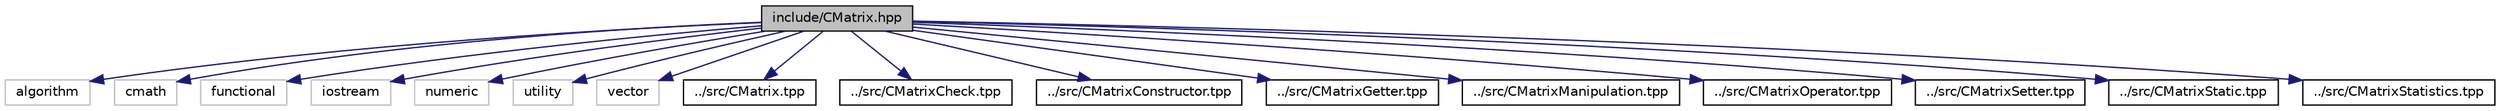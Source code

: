 digraph "include/CMatrix.hpp"
{
 // LATEX_PDF_SIZE
  bgcolor="transparent";
  edge [fontname="Helvetica",fontsize="10",labelfontname="Helvetica",labelfontsize="10"];
  node [fontname="Helvetica",fontsize="10",shape=record];
  Node1 [label="include/CMatrix.hpp",height=0.2,width=0.4,color="black", fillcolor="grey75", style="filled", fontcolor="black",tooltip="File containing the main template class of the 'cmatrix' library."];
  Node1 -> Node2 [color="midnightblue",fontsize="10",style="solid",fontname="Helvetica"];
  Node2 [label="algorithm",height=0.2,width=0.4,color="grey75",tooltip=" "];
  Node1 -> Node3 [color="midnightblue",fontsize="10",style="solid",fontname="Helvetica"];
  Node3 [label="cmath",height=0.2,width=0.4,color="grey75",tooltip=" "];
  Node1 -> Node4 [color="midnightblue",fontsize="10",style="solid",fontname="Helvetica"];
  Node4 [label="functional",height=0.2,width=0.4,color="grey75",tooltip=" "];
  Node1 -> Node5 [color="midnightblue",fontsize="10",style="solid",fontname="Helvetica"];
  Node5 [label="iostream",height=0.2,width=0.4,color="grey75",tooltip=" "];
  Node1 -> Node6 [color="midnightblue",fontsize="10",style="solid",fontname="Helvetica"];
  Node6 [label="numeric",height=0.2,width=0.4,color="grey75",tooltip=" "];
  Node1 -> Node7 [color="midnightblue",fontsize="10",style="solid",fontname="Helvetica"];
  Node7 [label="utility",height=0.2,width=0.4,color="grey75",tooltip=" "];
  Node1 -> Node8 [color="midnightblue",fontsize="10",style="solid",fontname="Helvetica"];
  Node8 [label="vector",height=0.2,width=0.4,color="grey75",tooltip=" "];
  Node1 -> Node9 [color="midnightblue",fontsize="10",style="solid",fontname="Helvetica"];
  Node9 [label="../src/CMatrix.tpp",height=0.2,width=0.4,color="black",URL="$dc/dca/CMatrix_8tpp.html",tooltip="This file contains the implementation of general methods of the class."];
  Node1 -> Node10 [color="midnightblue",fontsize="10",style="solid",fontname="Helvetica"];
  Node10 [label="../src/CMatrixCheck.tpp",height=0.2,width=0.4,color="black",URL="$de/de9/CMatrixCheck_8tpp.html",tooltip="This file contains the implementation of methods to verify matrix conditions and perform checks befor..."];
  Node1 -> Node11 [color="midnightblue",fontsize="10",style="solid",fontname="Helvetica"];
  Node11 [label="../src/CMatrixConstructor.tpp",height=0.2,width=0.4,color="black",URL="$d5/ddc/CMatrixConstructor_8tpp.html",tooltip="This file contains the implementation of constructors and destructors."];
  Node1 -> Node12 [color="midnightblue",fontsize="10",style="solid",fontname="Helvetica"];
  Node12 [label="../src/CMatrixGetter.tpp",height=0.2,width=0.4,color="black",URL="$d1/d36/CMatrixGetter_8tpp.html",tooltip="This file contains the implementation of methods to retrieve information from the matrix and get its ..."];
  Node1 -> Node13 [color="midnightblue",fontsize="10",style="solid",fontname="Helvetica"];
  Node13 [label="../src/CMatrixManipulation.tpp",height=0.2,width=0.4,color="black",URL="$d8/ddd/CMatrixManipulation_8tpp.html",tooltip="This file contains the implementation of methods to find elements and to perform manipulations on the..."];
  Node1 -> Node14 [color="midnightblue",fontsize="10",style="solid",fontname="Helvetica"];
  Node14 [label="../src/CMatrixOperator.tpp",height=0.2,width=0.4,color="black",URL="$df/d18/CMatrixOperator_8tpp.html",tooltip="This file contains the implementation of operators."];
  Node1 -> Node15 [color="midnightblue",fontsize="10",style="solid",fontname="Helvetica"];
  Node15 [label="../src/CMatrixSetter.tpp",height=0.2,width=0.4,color="black",URL="$df/d2e/CMatrixSetter_8tpp.html",tooltip="This file contains the implementation of methods to set values in the matrix."];
  Node1 -> Node16 [color="midnightblue",fontsize="10",style="solid",fontname="Helvetica"];
  Node16 [label="../src/CMatrixStatic.tpp",height=0.2,width=0.4,color="black",URL="$d3/db1/CMatrixStatic_8tpp.html",tooltip="This file contains the implementation of static methods of the class."];
  Node1 -> Node17 [color="midnightblue",fontsize="10",style="solid",fontname="Helvetica"];
  Node17 [label="../src/CMatrixStatistics.tpp",height=0.2,width=0.4,color="black",URL="$d2/d02/CMatrixStatistics_8tpp.html",tooltip="This file contains the implementation of methods to perform statistical operations on the matrix."];
}
